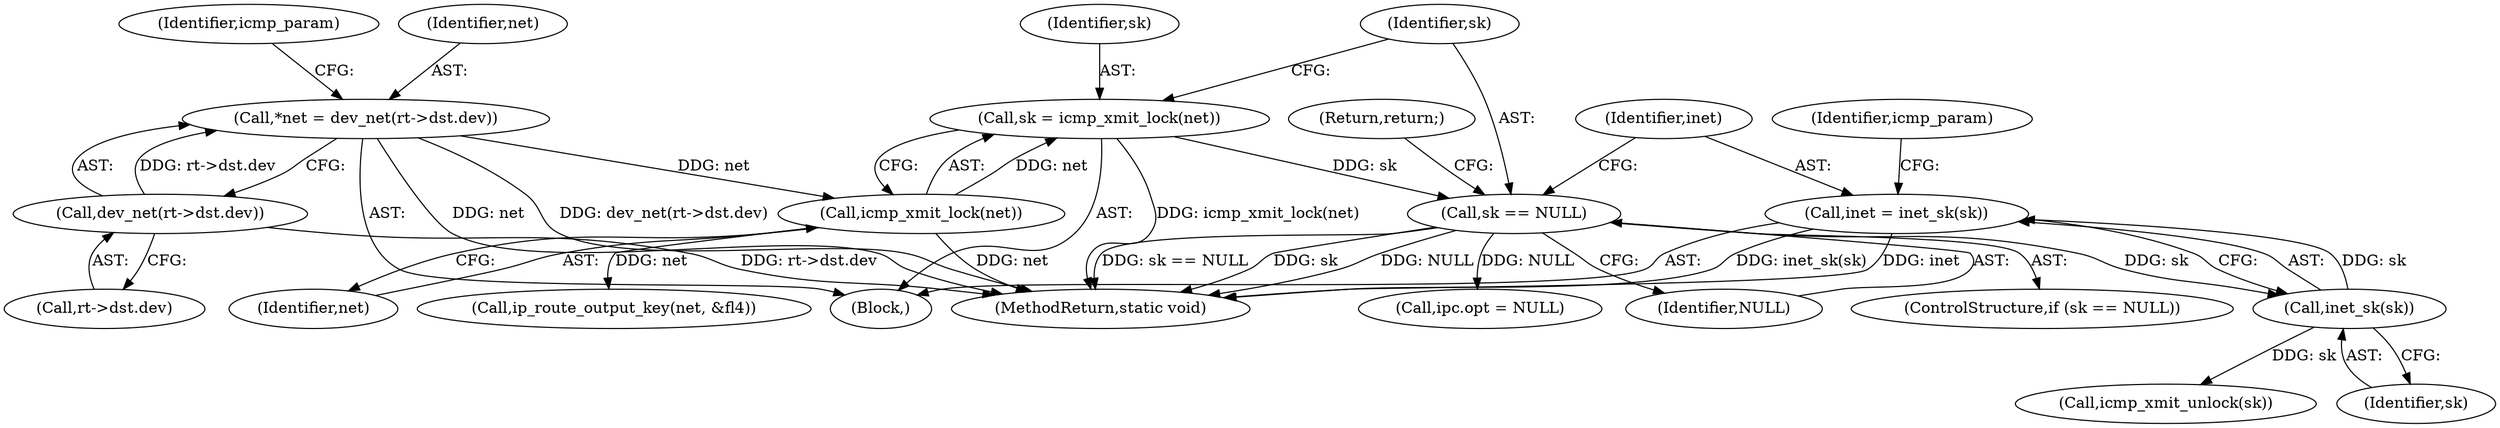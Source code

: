 digraph "0_linux_f6d8bd051c391c1c0458a30b2a7abcd939329259_11@pointer" {
"1000139" [label="(Call,inet = inet_sk(sk))"];
"1000141" [label="(Call,inet_sk(sk))"];
"1000135" [label="(Call,sk == NULL)"];
"1000130" [label="(Call,sk = icmp_xmit_lock(net))"];
"1000132" [label="(Call,icmp_xmit_lock(net))"];
"1000111" [label="(Call,*net = dev_net(rt->dst.dev))"];
"1000113" [label="(Call,dev_net(rt->dst.dev))"];
"1000140" [label="(Identifier,inet)"];
"1000112" [label="(Identifier,net)"];
"1000139" [label="(Call,inet = inet_sk(sk))"];
"1000169" [label="(Call,ipc.opt = NULL)"];
"1000251" [label="(Call,icmp_xmit_unlock(sk))"];
"1000113" [label="(Call,dev_net(rt->dst.dev))"];
"1000114" [label="(Call,rt->dst.dev)"];
"1000126" [label="(Identifier,icmp_param)"];
"1000111" [label="(Call,*net = dev_net(rt->dst.dev))"];
"1000147" [label="(Identifier,icmp_param)"];
"1000133" [label="(Identifier,net)"];
"1000103" [label="(Block,)"];
"1000131" [label="(Identifier,sk)"];
"1000136" [label="(Identifier,sk)"];
"1000253" [label="(MethodReturn,static void)"];
"1000138" [label="(Return,return;)"];
"1000137" [label="(Identifier,NULL)"];
"1000142" [label="(Identifier,sk)"];
"1000130" [label="(Call,sk = icmp_xmit_lock(net))"];
"1000216" [label="(Call,ip_route_output_key(net, &fl4))"];
"1000135" [label="(Call,sk == NULL)"];
"1000134" [label="(ControlStructure,if (sk == NULL))"];
"1000132" [label="(Call,icmp_xmit_lock(net))"];
"1000141" [label="(Call,inet_sk(sk))"];
"1000139" -> "1000103"  [label="AST: "];
"1000139" -> "1000141"  [label="CFG: "];
"1000140" -> "1000139"  [label="AST: "];
"1000141" -> "1000139"  [label="AST: "];
"1000147" -> "1000139"  [label="CFG: "];
"1000139" -> "1000253"  [label="DDG: inet_sk(sk)"];
"1000139" -> "1000253"  [label="DDG: inet"];
"1000141" -> "1000139"  [label="DDG: sk"];
"1000141" -> "1000142"  [label="CFG: "];
"1000142" -> "1000141"  [label="AST: "];
"1000135" -> "1000141"  [label="DDG: sk"];
"1000141" -> "1000251"  [label="DDG: sk"];
"1000135" -> "1000134"  [label="AST: "];
"1000135" -> "1000137"  [label="CFG: "];
"1000136" -> "1000135"  [label="AST: "];
"1000137" -> "1000135"  [label="AST: "];
"1000138" -> "1000135"  [label="CFG: "];
"1000140" -> "1000135"  [label="CFG: "];
"1000135" -> "1000253"  [label="DDG: sk == NULL"];
"1000135" -> "1000253"  [label="DDG: sk"];
"1000135" -> "1000253"  [label="DDG: NULL"];
"1000130" -> "1000135"  [label="DDG: sk"];
"1000135" -> "1000169"  [label="DDG: NULL"];
"1000130" -> "1000103"  [label="AST: "];
"1000130" -> "1000132"  [label="CFG: "];
"1000131" -> "1000130"  [label="AST: "];
"1000132" -> "1000130"  [label="AST: "];
"1000136" -> "1000130"  [label="CFG: "];
"1000130" -> "1000253"  [label="DDG: icmp_xmit_lock(net)"];
"1000132" -> "1000130"  [label="DDG: net"];
"1000132" -> "1000133"  [label="CFG: "];
"1000133" -> "1000132"  [label="AST: "];
"1000132" -> "1000253"  [label="DDG: net"];
"1000111" -> "1000132"  [label="DDG: net"];
"1000132" -> "1000216"  [label="DDG: net"];
"1000111" -> "1000103"  [label="AST: "];
"1000111" -> "1000113"  [label="CFG: "];
"1000112" -> "1000111"  [label="AST: "];
"1000113" -> "1000111"  [label="AST: "];
"1000126" -> "1000111"  [label="CFG: "];
"1000111" -> "1000253"  [label="DDG: net"];
"1000111" -> "1000253"  [label="DDG: dev_net(rt->dst.dev)"];
"1000113" -> "1000111"  [label="DDG: rt->dst.dev"];
"1000113" -> "1000114"  [label="CFG: "];
"1000114" -> "1000113"  [label="AST: "];
"1000113" -> "1000253"  [label="DDG: rt->dst.dev"];
}
